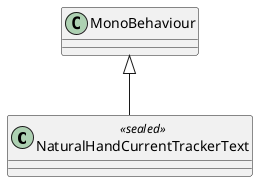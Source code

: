 @startuml
class NaturalHandCurrentTrackerText <<sealed>> {
}
MonoBehaviour <|-- NaturalHandCurrentTrackerText
@enduml
